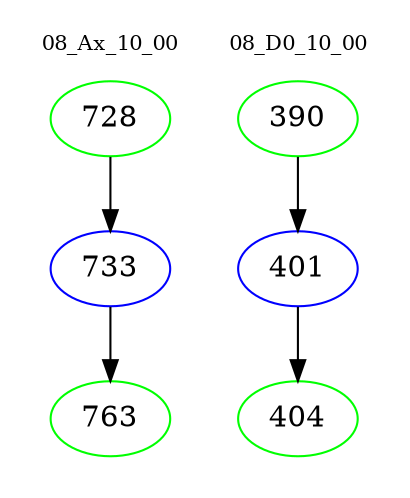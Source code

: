 digraph{
subgraph cluster_0 {
color = white
label = "08_Ax_10_00";
fontsize=10;
T0_728 [label="728", color="green"]
T0_728 -> T0_733 [color="black"]
T0_733 [label="733", color="blue"]
T0_733 -> T0_763 [color="black"]
T0_763 [label="763", color="green"]
}
subgraph cluster_1 {
color = white
label = "08_D0_10_00";
fontsize=10;
T1_390 [label="390", color="green"]
T1_390 -> T1_401 [color="black"]
T1_401 [label="401", color="blue"]
T1_401 -> T1_404 [color="black"]
T1_404 [label="404", color="green"]
}
}
